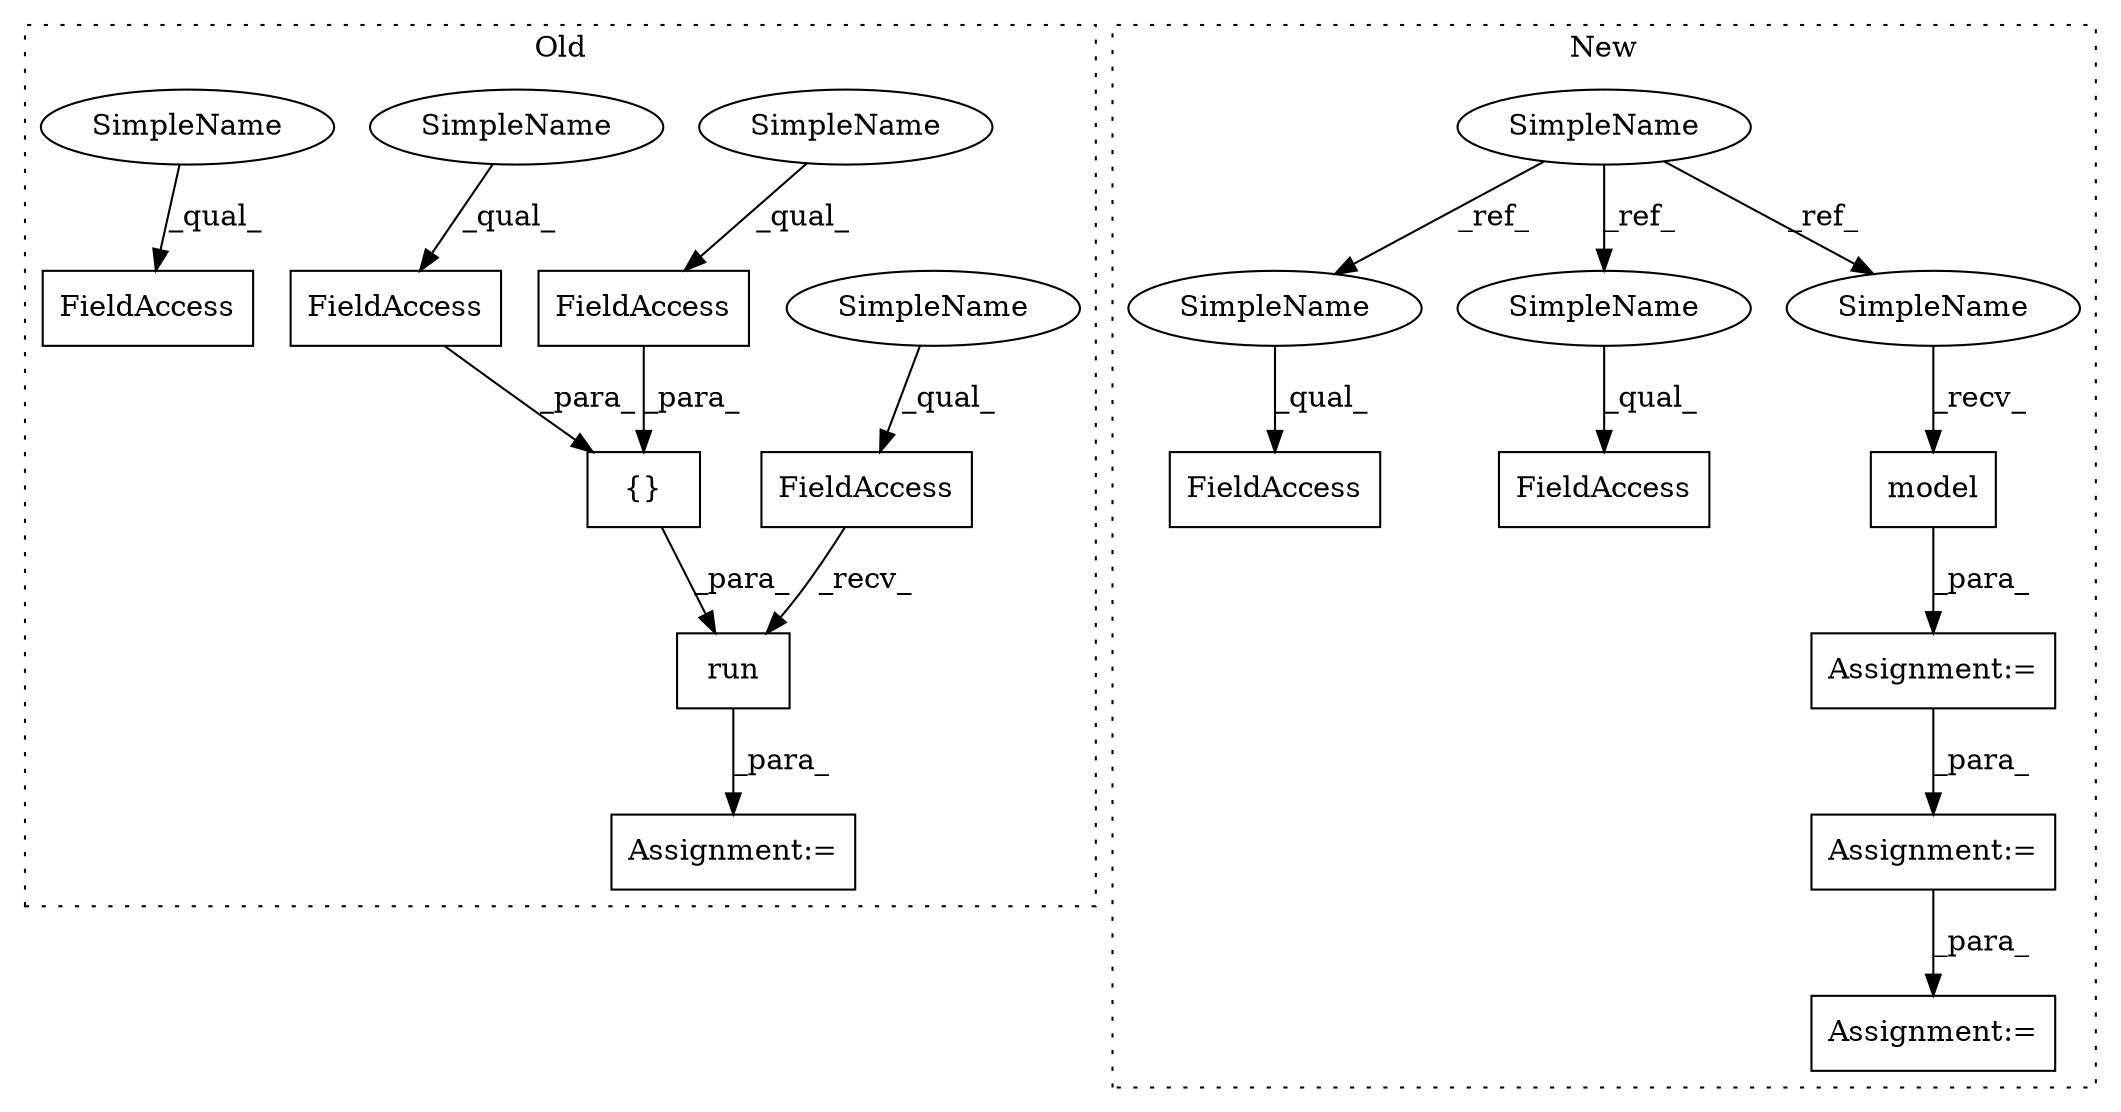 digraph G {
subgraph cluster0 {
1 [label="{}" a="4" s="3744,3772" l="1,1" shape="box"];
3 [label="Assignment:=" a="7" s="3719" l="2" shape="box"];
6 [label="FieldAccess" a="22" s="3759" l="13" shape="box"];
7 [label="run" a="32" s="3731,3821" l="4,1" shape="box"];
8 [label="FieldAccess" a="22" s="3745" l="13" shape="box"];
10 [label="FieldAccess" a="22" s="3721" l="9" shape="box"];
11 [label="FieldAccess" a="22" s="3801" l="7" shape="box"];
18 [label="SimpleName" a="42" s="3721" l="4" shape="ellipse"];
19 [label="SimpleName" a="42" s="3745" l="4" shape="ellipse"];
20 [label="SimpleName" a="42" s="3759" l="4" shape="ellipse"];
21 [label="SimpleName" a="42" s="3801" l="4" shape="ellipse"];
label = "Old";
style="dotted";
}
subgraph cluster1 {
2 [label="model" a="32" s="3374,3392" l="6,1" shape="box"];
4 [label="Assignment:=" a="7" s="3455" l="1" shape="box"];
5 [label="Assignment:=" a="7" s="3368" l="1" shape="box"];
9 [label="SimpleName" a="42" s="3145" l="4" shape="ellipse"];
12 [label="FieldAccess" a="22" s="3584" l="10" shape="box"];
13 [label="FieldAccess" a="22" s="3544" l="14" shape="box"];
14 [label="Assignment:=" a="7" s="3499" l="1" shape="box"];
15 [label="SimpleName" a="42" s="3584" l="4" shape="ellipse"];
16 [label="SimpleName" a="42" s="3544" l="4" shape="ellipse"];
17 [label="SimpleName" a="42" s="3369" l="4" shape="ellipse"];
label = "New";
style="dotted";
}
1 -> 7 [label="_para_"];
2 -> 5 [label="_para_"];
4 -> 14 [label="_para_"];
5 -> 4 [label="_para_"];
6 -> 1 [label="_para_"];
7 -> 3 [label="_para_"];
8 -> 1 [label="_para_"];
9 -> 15 [label="_ref_"];
9 -> 16 [label="_ref_"];
9 -> 17 [label="_ref_"];
10 -> 7 [label="_recv_"];
15 -> 12 [label="_qual_"];
16 -> 13 [label="_qual_"];
17 -> 2 [label="_recv_"];
18 -> 10 [label="_qual_"];
19 -> 8 [label="_qual_"];
20 -> 6 [label="_qual_"];
21 -> 11 [label="_qual_"];
}